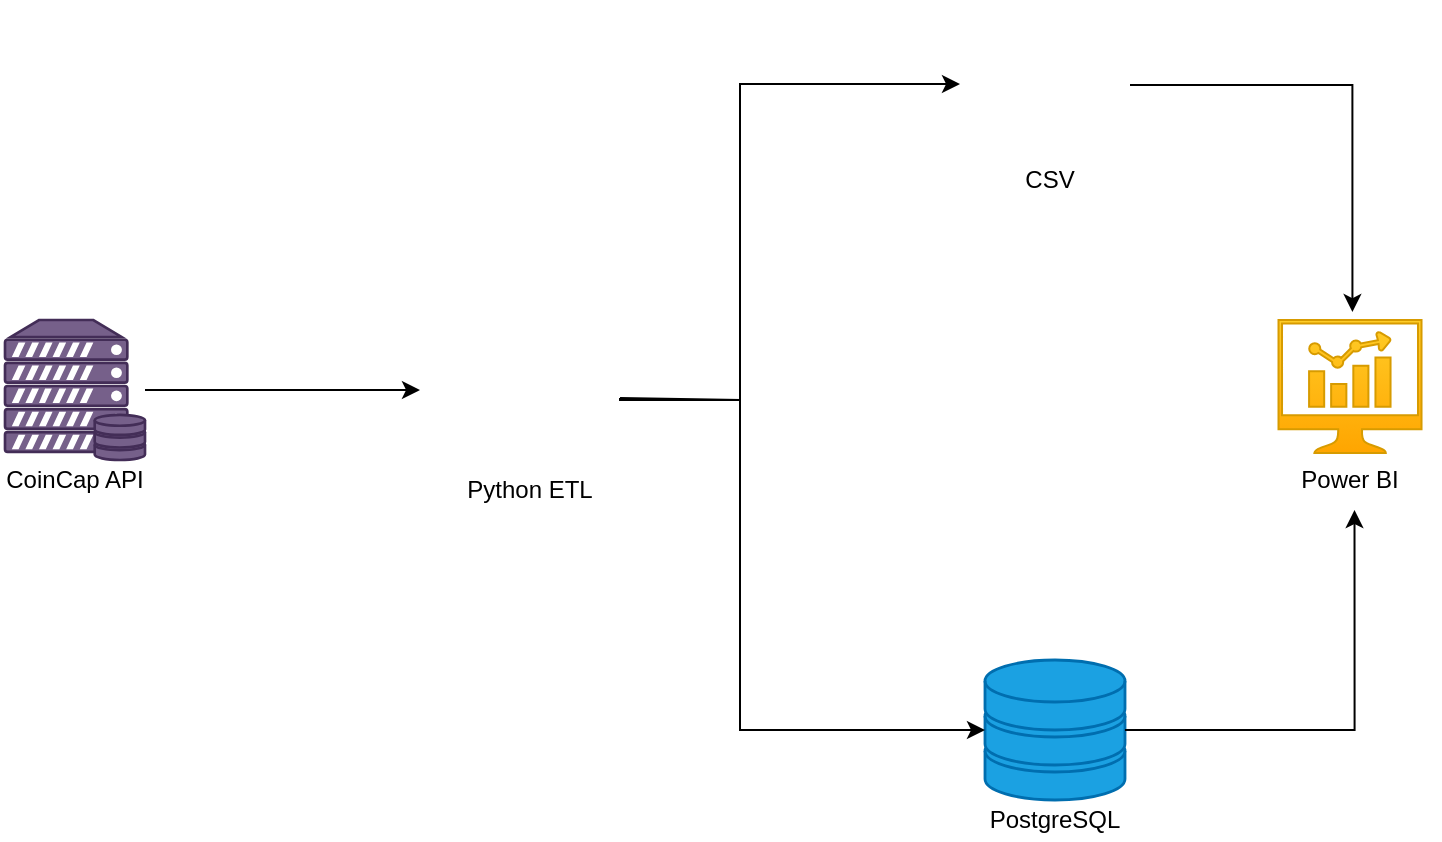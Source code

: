 <mxfile version="24.4.13" type="google">
  <diagram name="Página-1" id="kHsYOWjLlJkr-nO_1VZU">
    <mxGraphModel dx="1466" dy="839" grid="1" gridSize="10" guides="1" tooltips="1" connect="0" arrows="1" fold="1" page="1" pageScale="1" pageWidth="1169" pageHeight="827" background="none" math="0" shadow="0">
      <root>
        <mxCell id="0" />
        <mxCell id="1" parent="0" />
        <mxCell id="p9U3UpTSa45xv1KacTr0-11" value="" style="group" vertex="1" connectable="0" parent="1">
          <mxGeometry x="560" y="450" width="75" height="90" as="geometry" />
        </mxCell>
        <mxCell id="p9U3UpTSa45xv1KacTr0-5" value="" style="verticalAlign=top;verticalLabelPosition=bottom;labelPosition=center;align=center;html=1;outlineConnect=0;fillColor=#1ba1e2;strokeColor=#006EAF;gradientDirection=north;strokeWidth=2;shape=mxgraph.networks.storage;rounded=1;textShadow=0;horizontal=1;shadow=0;" vertex="1" parent="p9U3UpTSa45xv1KacTr0-11">
          <mxGeometry x="2.5" width="70" height="70" as="geometry" />
        </mxCell>
        <mxCell id="p9U3UpTSa45xv1KacTr0-7" value="PostgreSQL" style="whiteSpace=wrap;html=1;fillColor=none;strokeColor=none;" vertex="1" parent="p9U3UpTSa45xv1KacTr0-11">
          <mxGeometry y="70" width="75" height="20" as="geometry" />
        </mxCell>
        <mxCell id="p9U3UpTSa45xv1KacTr0-12" value="" style="group" vertex="1" connectable="0" parent="1">
          <mxGeometry x="70" y="280" width="75" height="90" as="geometry" />
        </mxCell>
        <mxCell id="p9U3UpTSa45xv1KacTr0-4" value="" style="fontColor=#ffffff;verticalAlign=top;verticalLabelPosition=bottom;labelPosition=center;align=center;html=1;outlineConnect=0;fillColor=#76608a;strokeColor=#432D57;gradientDirection=north;strokeWidth=2;shape=mxgraph.networks.server_storage;rounded=1;shadow=0;" vertex="1" parent="p9U3UpTSa45xv1KacTr0-12">
          <mxGeometry x="2.5" width="70" height="70" as="geometry" />
        </mxCell>
        <mxCell id="p9U3UpTSa45xv1KacTr0-8" value="CoinCap API" style="whiteSpace=wrap;html=1;fillColor=none;strokeColor=none;" vertex="1" parent="p9U3UpTSa45xv1KacTr0-12">
          <mxGeometry y="70" width="75" height="20" as="geometry" />
        </mxCell>
        <mxCell id="p9U3UpTSa45xv1KacTr0-18" value="" style="group" vertex="1" connectable="0" parent="1">
          <mxGeometry x="550" y="120" width="90" height="100" as="geometry" />
        </mxCell>
        <mxCell id="p9U3UpTSa45xv1KacTr0-16" value="" style="shape=image;verticalLabelPosition=bottom;labelBackgroundColor=default;verticalAlign=top;aspect=fixed;imageAspect=0;image=https://img.icons8.com/color/512/microsoft-excel-2019.png;" vertex="1" parent="p9U3UpTSa45xv1KacTr0-18">
          <mxGeometry width="85" height="85" as="geometry" />
        </mxCell>
        <mxCell id="p9U3UpTSa45xv1KacTr0-17" value="CSV" style="whiteSpace=wrap;html=1;fillColor=none;strokeColor=none;" vertex="1" parent="p9U3UpTSa45xv1KacTr0-18">
          <mxGeometry y="80" width="90" height="20" as="geometry" />
        </mxCell>
        <mxCell id="p9U3UpTSa45xv1KacTr0-20" value="" style="group" vertex="1" connectable="0" parent="1">
          <mxGeometry x="700" y="280" width="90" height="90" as="geometry" />
        </mxCell>
        <mxCell id="p9U3UpTSa45xv1KacTr0-10" value="" style="sketch=0;pointerEvents=1;shadow=0;dashed=0;html=1;strokeColor=#d79b00;fillColor=#ffcd28;aspect=fixed;labelPosition=center;verticalLabelPosition=bottom;verticalAlign=top;align=center;outlineConnect=0;shape=mxgraph.vvd.nsx_dashboard;gradientColor=#ffa500;" vertex="1" parent="p9U3UpTSa45xv1KacTr0-20">
          <mxGeometry x="9.25" width="71.51" height="66.5" as="geometry" />
        </mxCell>
        <mxCell id="p9U3UpTSa45xv1KacTr0-19" value="Power BI" style="whiteSpace=wrap;html=1;fillColor=none;strokeColor=none;" vertex="1" parent="p9U3UpTSa45xv1KacTr0-20">
          <mxGeometry y="70" width="90" height="20" as="geometry" />
        </mxCell>
        <mxCell id="p9U3UpTSa45xv1KacTr0-25" style="edgeStyle=orthogonalEdgeStyle;rounded=0;orthogonalLoop=1;jettySize=auto;html=1;entryX=0.525;entryY=1.25;entryDx=0;entryDy=0;entryPerimeter=0;" edge="1" parent="1" source="p9U3UpTSa45xv1KacTr0-5" target="p9U3UpTSa45xv1KacTr0-19">
          <mxGeometry relative="1" as="geometry" />
        </mxCell>
        <mxCell id="p9U3UpTSa45xv1KacTr0-26" style="edgeStyle=orthogonalEdgeStyle;rounded=0;orthogonalLoop=1;jettySize=auto;html=1;entryX=0.517;entryY=-0.06;entryDx=0;entryDy=0;entryPerimeter=0;" edge="1" parent="1" source="p9U3UpTSa45xv1KacTr0-16" target="p9U3UpTSa45xv1KacTr0-10">
          <mxGeometry relative="1" as="geometry" />
        </mxCell>
        <mxCell id="p9U3UpTSa45xv1KacTr0-30" value="" style="group" vertex="1" connectable="0" parent="1">
          <mxGeometry x="290" y="275" width="90" height="100" as="geometry" />
        </mxCell>
        <mxCell id="p9U3UpTSa45xv1KacTr0-28" value="" style="shape=image;verticalLabelPosition=bottom;labelBackgroundColor=default;verticalAlign=top;aspect=fixed;imageAspect=0;image=https://images.icon-icons.com/2699/PNG/512/python_logo_icon_168886.png;" vertex="1" parent="p9U3UpTSa45xv1KacTr0-30">
          <mxGeometry width="85" height="85" as="geometry" />
        </mxCell>
        <mxCell id="p9U3UpTSa45xv1KacTr0-29" value="Python ETL" style="whiteSpace=wrap;html=1;fillColor=none;strokeColor=none;" vertex="1" parent="p9U3UpTSa45xv1KacTr0-30">
          <mxGeometry y="80" width="90" height="20" as="geometry" />
        </mxCell>
        <mxCell id="p9U3UpTSa45xv1KacTr0-31" style="edgeStyle=orthogonalEdgeStyle;rounded=0;orthogonalLoop=1;jettySize=auto;html=1;" edge="1" parent="1" source="p9U3UpTSa45xv1KacTr0-4">
          <mxGeometry relative="1" as="geometry">
            <mxPoint x="280" y="315" as="targetPoint" />
          </mxGeometry>
        </mxCell>
        <mxCell id="p9U3UpTSa45xv1KacTr0-32" style="edgeStyle=orthogonalEdgeStyle;rounded=0;orthogonalLoop=1;jettySize=auto;html=1;" edge="1" parent="1" target="p9U3UpTSa45xv1KacTr0-16">
          <mxGeometry relative="1" as="geometry">
            <mxPoint x="380" y="319" as="sourcePoint" />
            <Array as="points">
              <mxPoint x="380" y="320" />
              <mxPoint x="440" y="320" />
              <mxPoint x="440" y="162" />
            </Array>
          </mxGeometry>
        </mxCell>
        <mxCell id="p9U3UpTSa45xv1KacTr0-33" style="edgeStyle=orthogonalEdgeStyle;rounded=0;orthogonalLoop=1;jettySize=auto;html=1;exitX=1.059;exitY=0.518;exitDx=0;exitDy=0;exitPerimeter=0;" edge="1" parent="1" source="p9U3UpTSa45xv1KacTr0-28" target="p9U3UpTSa45xv1KacTr0-5">
          <mxGeometry relative="1" as="geometry">
            <mxPoint x="333" y="360" as="sourcePoint" />
            <Array as="points">
              <mxPoint x="440" y="320" />
              <mxPoint x="440" y="485" />
            </Array>
          </mxGeometry>
        </mxCell>
      </root>
    </mxGraphModel>
  </diagram>
</mxfile>
